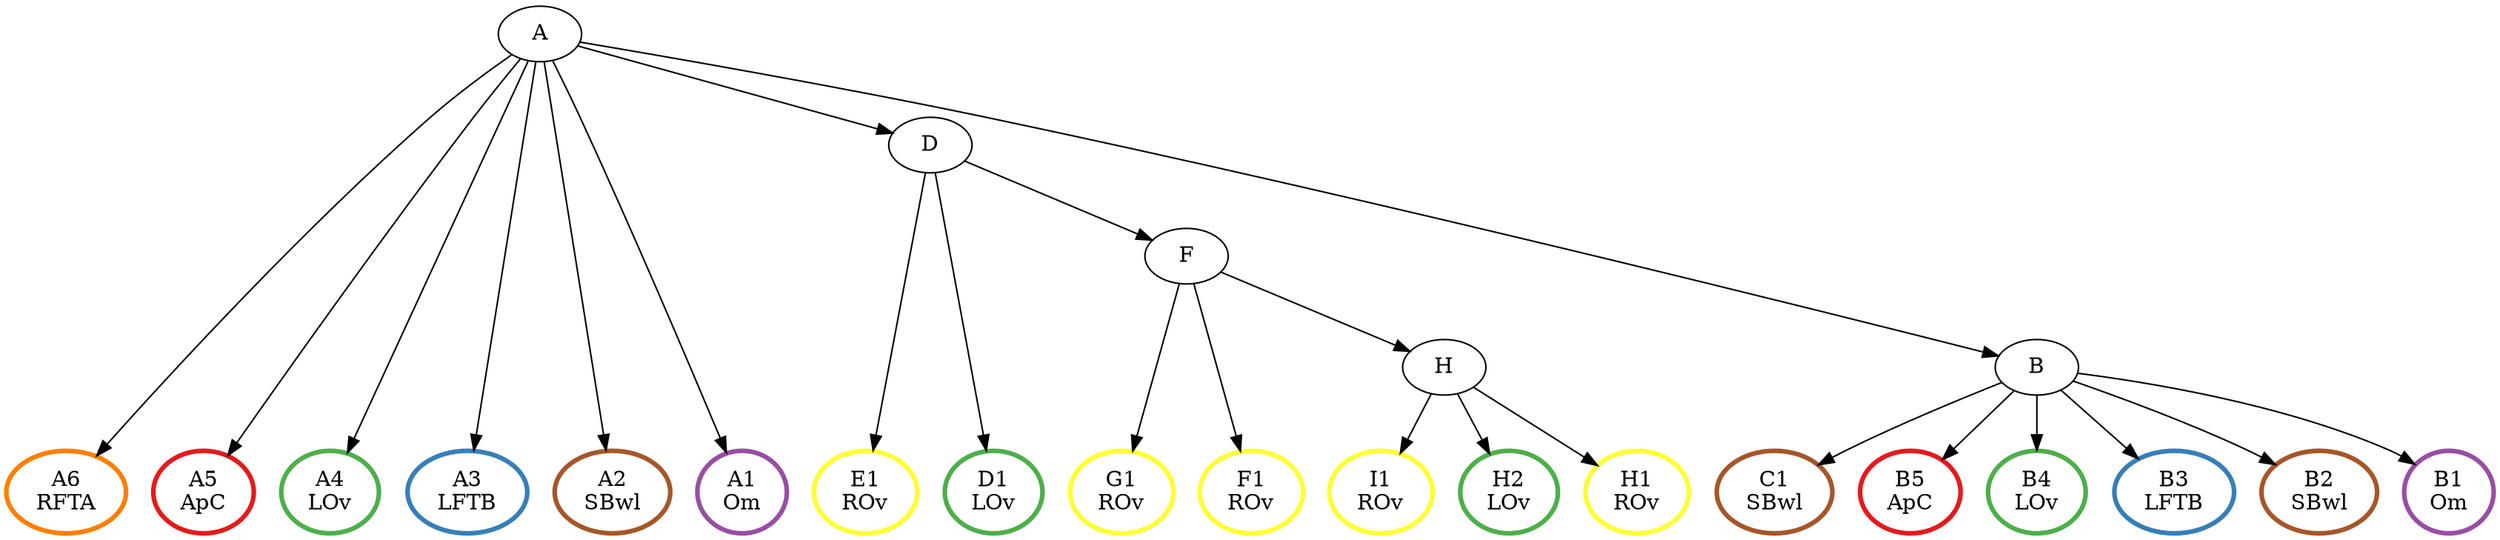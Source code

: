 digraph T {
	{
		rank=same
		23 [penwidth=3,colorscheme=set19,color=6,label="I1\nROv"]
		22 [penwidth=3,colorscheme=set19,color=6,label="G1\nROv"]
		21 [penwidth=3,colorscheme=set19,color=6,label="E1\nROv"]
		20 [penwidth=3,colorscheme=set19,color=7,label="C1\nSBwl"]
		19 [penwidth=3,colorscheme=set19,color=3,label="H2\nLOv"]
		18 [penwidth=3,colorscheme=set19,color=6,label="H1\nROv"]
		16 [penwidth=3,colorscheme=set19,color=6,label="F1\nROv"]
		14 [penwidth=3,colorscheme=set19,color=3,label="D1\nLOv"]
		12 [penwidth=3,colorscheme=set19,color=1,label="B5\nApC"]
		11 [penwidth=3,colorscheme=set19,color=3,label="B4\nLOv"]
		10 [penwidth=3,colorscheme=set19,color=2,label="B3\nLFTB"]
		9 [penwidth=3,colorscheme=set19,color=7,label="B2\nSBwl"]
		8 [penwidth=3,colorscheme=set19,color=4,label="B1\nOm"]
		6 [penwidth=3,colorscheme=set19,color=5,label="A6\nRFTA"]
		5 [penwidth=3,colorscheme=set19,color=1,label="A5\nApC"]
		4 [penwidth=3,colorscheme=set19,color=3,label="A4\nLOv"]
		3 [penwidth=3,colorscheme=set19,color=2,label="A3\nLFTB"]
		2 [penwidth=3,colorscheme=set19,color=7,label="A2\nSBwl"]
		1 [penwidth=3,colorscheme=set19,color=4,label="A1\nOm"]
	}
	17 [label="H"]
	15 [label="F"]
	13 [label="D"]
	7 [label="B"]
	0 [label="A"]
	17 -> 23
	17 -> 19
	17 -> 18
	15 -> 22
	15 -> 17
	15 -> 16
	13 -> 21
	13 -> 15
	13 -> 14
	7 -> 20
	7 -> 12
	7 -> 11
	7 -> 10
	7 -> 9
	7 -> 8
	0 -> 13
	0 -> 7
	0 -> 6
	0 -> 5
	0 -> 4
	0 -> 3
	0 -> 2
	0 -> 1
}
